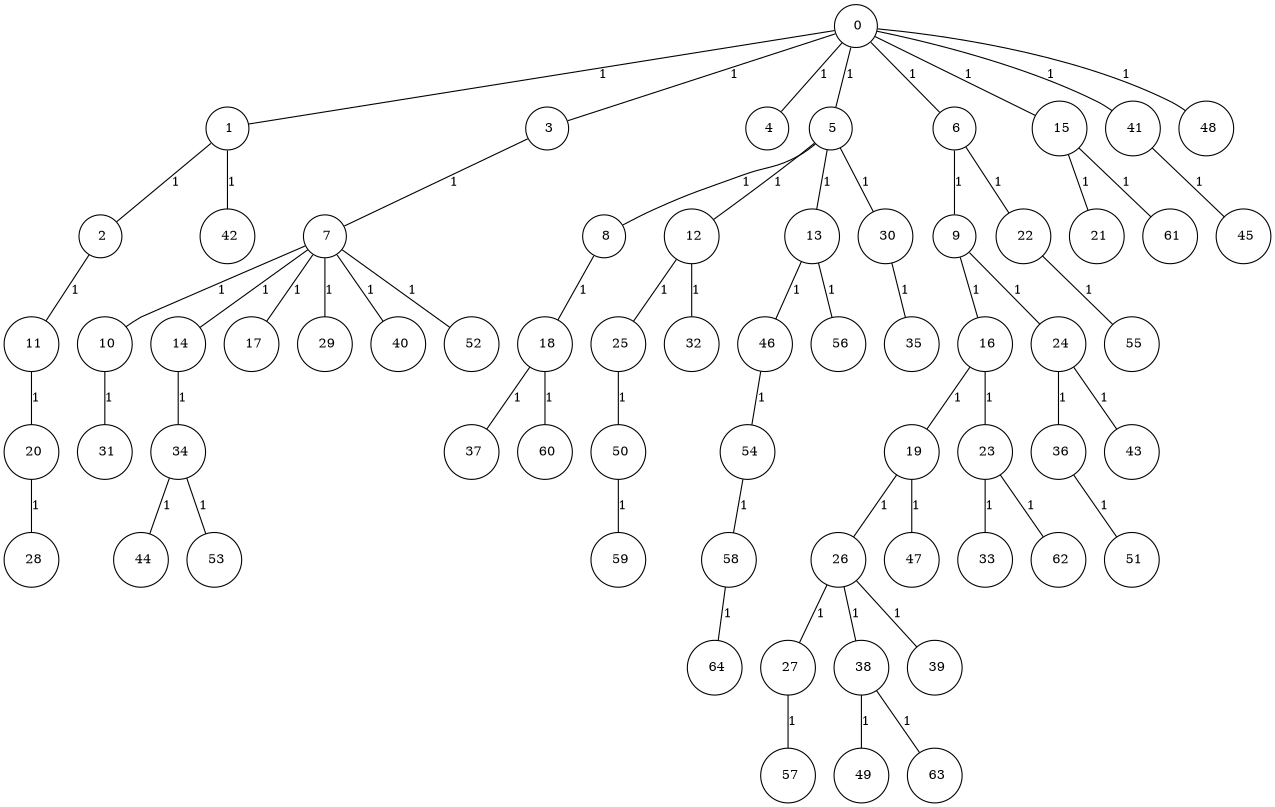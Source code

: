 graph G {
size="8.5,11;"
ratio = "expand;"
fixedsize="true;"
overlap="scale;"
node[shape=circle,width=.12,hight=.12,fontsize=12]
edge[fontsize=12]

0[label=" 0" color=black, pos="0.7560499,0.37955667!"];
1[label=" 1" color=black, pos="0.66813592,1.5467683!"];
2[label=" 2" color=black, pos="2.2166881,2.9644159!"];
3[label=" 3" color=black, pos="1.1386222,1.0975591!"];
4[label=" 4" color=black, pos="0.45297148,2.2516401!"];
5[label=" 5" color=black, pos="1.9658262,0.61650313!"];
6[label=" 6" color=black, pos="0.99148169,0.36958069!"];
7[label=" 7" color=black, pos="2.6380017,2.6892745!"];
8[label=" 8" color=black, pos="2.6782097,2.676562!"];
9[label=" 9" color=black, pos="1.7069599,2.411717!"];
10[label=" 10" color=black, pos="1.4195074,2.704274!"];
11[label=" 11" color=black, pos="2.7725369,0.31210927!"];
12[label=" 12" color=black, pos="1.6435572,1.8446564!"];
13[label=" 13" color=black, pos="1.0771607,1.5306625!"];
14[label=" 14" color=black, pos="0.993922,1.4619536!"];
15[label=" 15" color=black, pos="1.7746113,1.0259753!"];
16[label=" 16" color=black, pos="2.2200592,0.79916653!"];
17[label=" 17" color=black, pos="0.92586769,1.8506672!"];
18[label=" 18" color=black, pos="2.5870165,2.9035046!"];
19[label=" 19" color=black, pos="0.35677422,1.5850618!"];
20[label=" 20" color=black, pos="2.7793633,1.6097148!"];
21[label=" 21" color=black, pos="2.8908777,1.9251664!"];
22[label=" 22" color=black, pos="2.0406205,1.5167234!"];
23[label=" 23" color=black, pos="2.5383481,1.2680527!"];
24[label=" 24" color=black, pos="0.24523599,0.68542642!"];
25[label=" 25" color=black, pos="1.2781028,1.5164787!"];
26[label=" 26" color=black, pos="0.091034798,1.2246726!"];
27[label=" 27" color=black, pos="0.63559721,0.44814041!"];
28[label=" 28" color=black, pos="0.23945255,0.27148451!"];
29[label=" 29" color=black, pos="0.1982325,0.015129863!"];
30[label=" 30" color=black, pos="2.583771,1.0540847!"];
31[label=" 31" color=black, pos="1.0745519,2.8805264!"];
32[label=" 32" color=black, pos="0.38935658,1.4908915!"];
33[label=" 33" color=black, pos="2.1020464,1.5325785!"];
34[label=" 34" color=black, pos="2.4273536,1.6408902!"];
35[label=" 35" color=black, pos="2.5669855,1.4779113!"];
36[label=" 36" color=black, pos="0.14688586,2.9367683!"];
37[label=" 37" color=black, pos="0.94604676,2.5839713!"];
38[label=" 38" color=black, pos="2.4837514,1.6519369!"];
39[label=" 39" color=black, pos="1.9601934,2.8780911!"];
40[label=" 40" color=black, pos="1.098416,1.0170093!"];
41[label=" 41" color=black, pos="2.3763529,0.39354369!"];
42[label=" 42" color=black, pos="2.306839,2.8666572!"];
43[label=" 43" color=black, pos="0.12346458,1.6802626!"];
44[label=" 44" color=black, pos="1.0939643,1.6154688!"];
45[label=" 45" color=black, pos="1.568929,2.5698288!"];
46[label=" 46" color=black, pos="1.8374961,2.6109836!"];
47[label=" 47" color=black, pos="1.7542289,1.1472395!"];
48[label=" 48" color=black, pos="1.8580573,2.0531074!"];
49[label=" 49" color=black, pos="0.71383669,0.038116559!"];
50[label=" 50" color=black, pos="2.4810851,2.8945002!"];
51[label=" 51" color=black, pos="2.2493423,2.8749001!"];
52[label=" 52" color=black, pos="2.1917936,2.3833177!"];
53[label=" 53" color=black, pos="0.68980899,1.8134029!"];
54[label=" 54" color=black, pos="2.1749122,2.3249947!"];
55[label=" 55" color=black, pos="1.9134611,1.7817861!"];
56[label=" 56" color=black, pos="0.63648306,0.0059284479!"];
57[label=" 57" color=black, pos="2.2815447,1.3709954!"];
58[label=" 58" color=black, pos="0.9488188,2.3671794!"];
59[label=" 59" color=black, pos="0.8402583,0.54146773!"];
60[label=" 60" color=black, pos="2.7324483,0.79277441!"];
61[label=" 61" color=black, pos="1.8779319,2.9495625!"];
62[label=" 62" color=black, pos="1.0305637,1.9819853!"];
63[label=" 63" color=black, pos="1.7467914,2.7155431!"];
64[label=" 64" color=black, pos="2.5986649,1.7335942!"];
0--1[label="1"]
0--3[label="1"]
0--4[label="1"]
0--5[label="1"]
0--6[label="1"]
0--15[label="1"]
0--41[label="1"]
0--48[label="1"]
1--2[label="1"]
1--42[label="1"]
2--11[label="1"]
3--7[label="1"]
5--8[label="1"]
5--12[label="1"]
5--13[label="1"]
5--30[label="1"]
6--9[label="1"]
6--22[label="1"]
7--10[label="1"]
7--14[label="1"]
7--17[label="1"]
7--29[label="1"]
7--40[label="1"]
7--52[label="1"]
8--18[label="1"]
9--16[label="1"]
9--24[label="1"]
10--31[label="1"]
11--20[label="1"]
12--25[label="1"]
12--32[label="1"]
13--46[label="1"]
13--56[label="1"]
14--34[label="1"]
15--21[label="1"]
15--61[label="1"]
16--19[label="1"]
16--23[label="1"]
18--37[label="1"]
18--60[label="1"]
19--26[label="1"]
19--47[label="1"]
20--28[label="1"]
22--55[label="1"]
23--33[label="1"]
23--62[label="1"]
24--36[label="1"]
24--43[label="1"]
25--50[label="1"]
26--27[label="1"]
26--38[label="1"]
26--39[label="1"]
27--57[label="1"]
30--35[label="1"]
34--44[label="1"]
34--53[label="1"]
36--51[label="1"]
38--49[label="1"]
38--63[label="1"]
41--45[label="1"]
46--54[label="1"]
50--59[label="1"]
54--58[label="1"]
58--64[label="1"]

}

